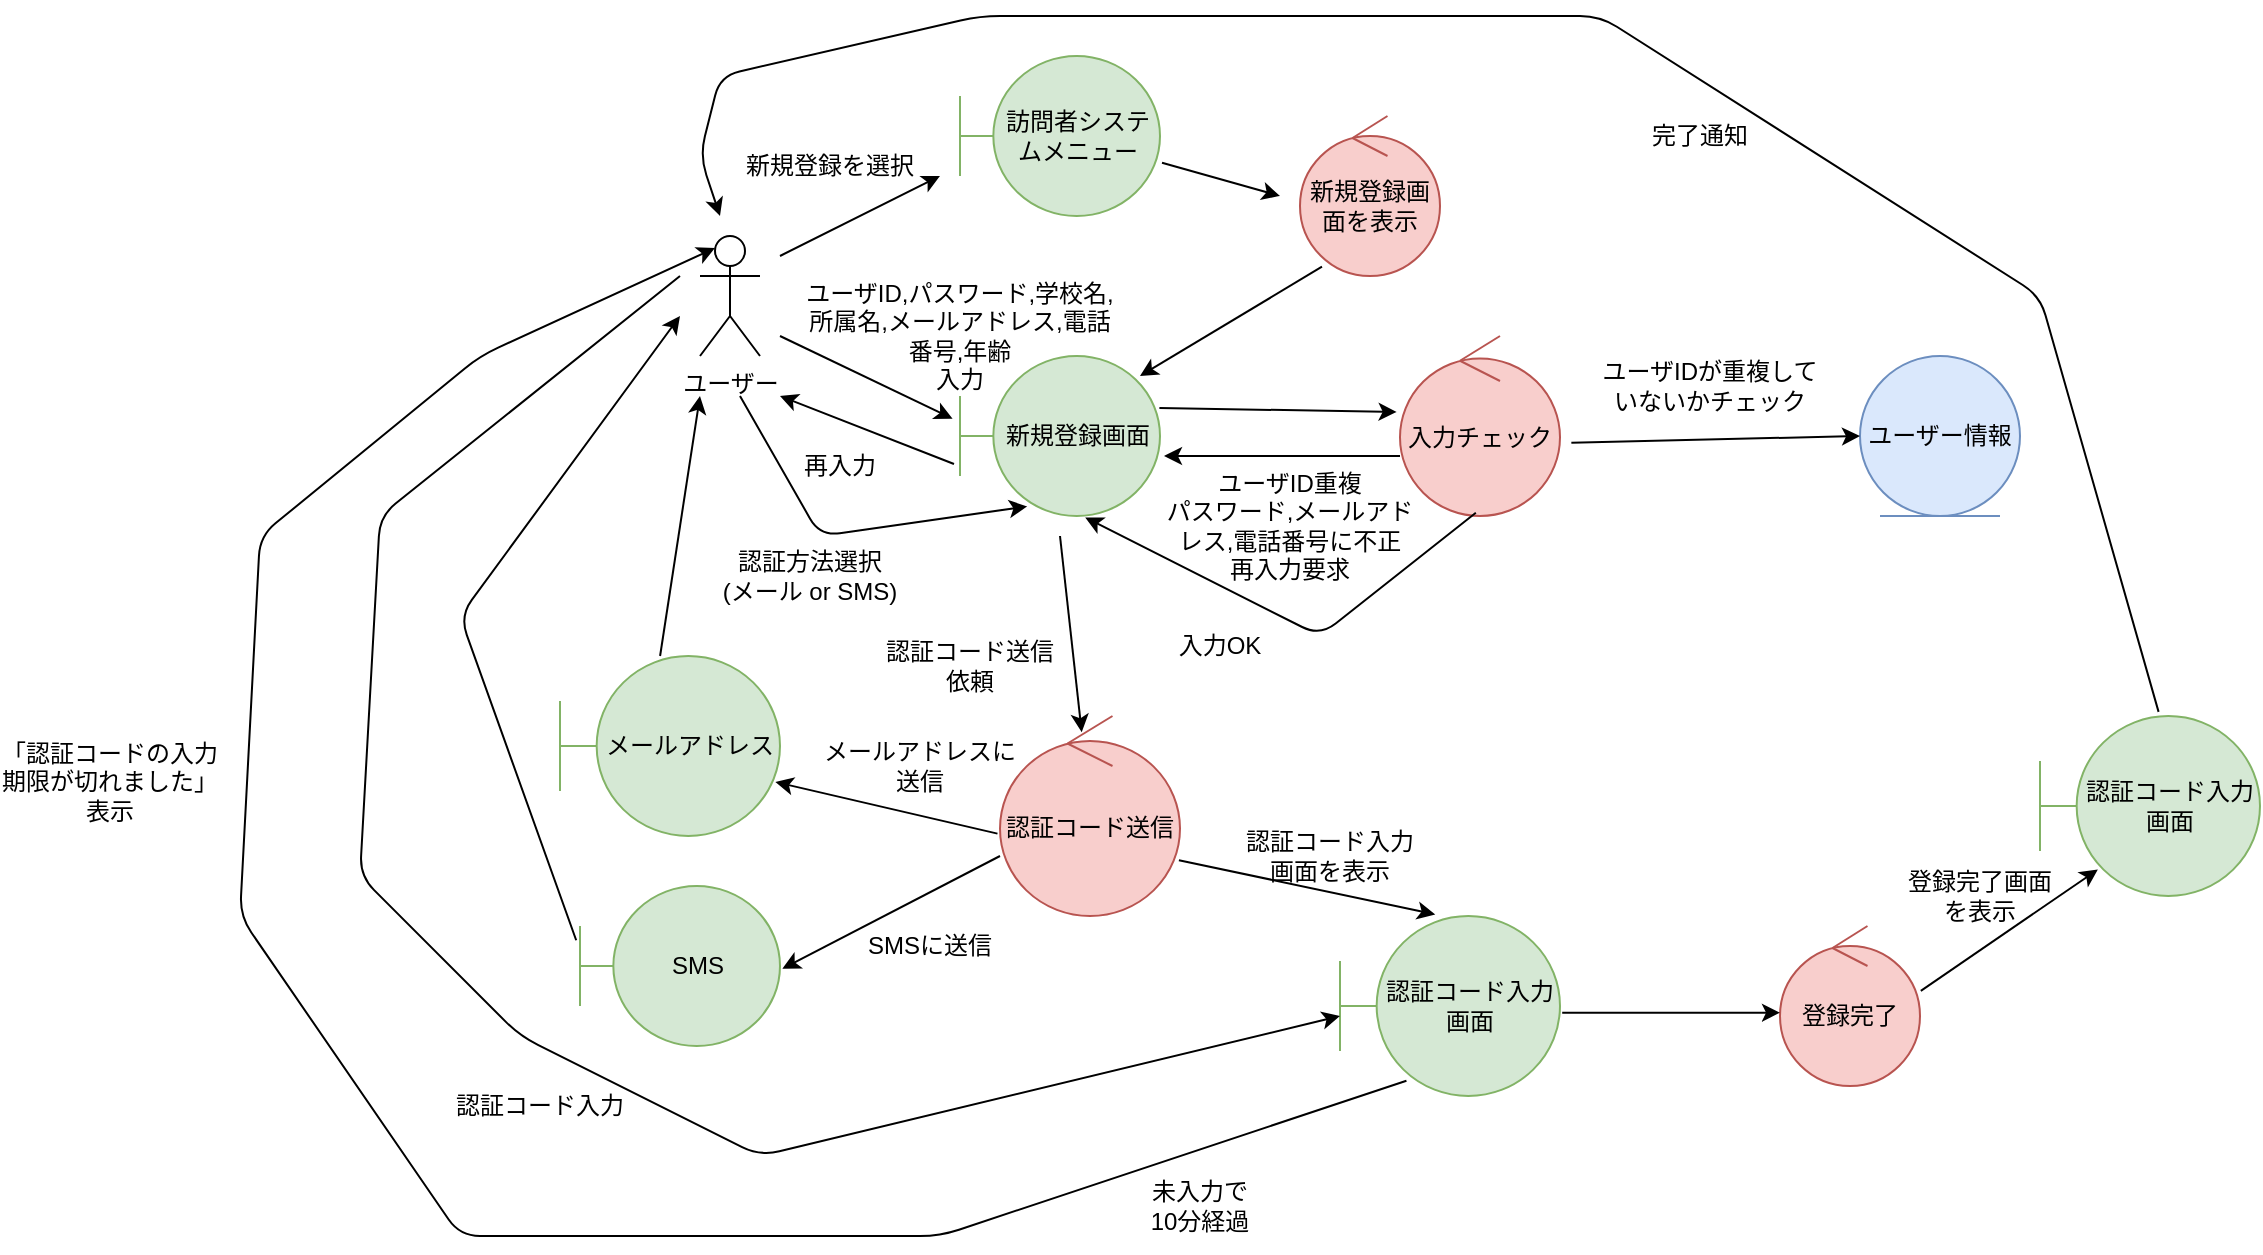 <mxfile>
    <diagram id="txzzfeJOSvobr4q80GOK" name="ページ1">
        <mxGraphModel dx="2311" dy="762" grid="1" gridSize="10" guides="1" tooltips="1" connect="1" arrows="1" fold="1" page="1" pageScale="1" pageWidth="827" pageHeight="1169" math="0" shadow="0">
            <root>
                <mxCell id="0"/>
                <mxCell id="1" parent="0"/>
                <mxCell id="2" value="ユーザー" style="shape=umlActor;verticalLabelPosition=bottom;verticalAlign=top;html=1;outlineConnect=0;" vertex="1" parent="1">
                    <mxGeometry x="30" y="180" width="30" height="60" as="geometry"/>
                </mxCell>
                <mxCell id="4" value="訪問者システムメニュー" style="shape=umlBoundary;whiteSpace=wrap;html=1;fillColor=#d5e8d4;strokeColor=#82b366;" vertex="1" parent="1">
                    <mxGeometry x="160" y="90" width="100" height="80" as="geometry"/>
                </mxCell>
                <mxCell id="6" value="新規登録画面" style="shape=umlBoundary;whiteSpace=wrap;html=1;fillColor=#d5e8d4;strokeColor=#82b366;" vertex="1" parent="1">
                    <mxGeometry x="160" y="240" width="100" height="80" as="geometry"/>
                </mxCell>
                <mxCell id="7" value="" style="endArrow=classic;html=1;" edge="1" parent="1">
                    <mxGeometry width="50" height="50" relative="1" as="geometry">
                        <mxPoint x="70" y="190" as="sourcePoint"/>
                        <mxPoint x="150" y="150" as="targetPoint"/>
                    </mxGeometry>
                </mxCell>
                <mxCell id="8" value="新規登録を選択" style="text;html=1;align=center;verticalAlign=middle;whiteSpace=wrap;rounded=0;" vertex="1" parent="1">
                    <mxGeometry x="50" y="130" width="90" height="30" as="geometry"/>
                </mxCell>
                <mxCell id="9" value="新規登録画面を表示" style="ellipse;shape=umlControl;whiteSpace=wrap;html=1;fillColor=#f8cecc;strokeColor=#b85450;" vertex="1" parent="1">
                    <mxGeometry x="330" y="120" width="70" height="80" as="geometry"/>
                </mxCell>
                <mxCell id="10" value="" style="endArrow=classic;html=1;exitX=1.01;exitY=0.667;exitDx=0;exitDy=0;exitPerimeter=0;" edge="1" parent="1" source="4">
                    <mxGeometry width="50" height="50" relative="1" as="geometry">
                        <mxPoint x="80" y="200" as="sourcePoint"/>
                        <mxPoint x="320" y="160" as="targetPoint"/>
                    </mxGeometry>
                </mxCell>
                <mxCell id="11" value="" style="endArrow=classic;html=1;entryX=-0.037;entryY=0.392;entryDx=0;entryDy=0;entryPerimeter=0;" edge="1" parent="1" target="6">
                    <mxGeometry width="50" height="50" relative="1" as="geometry">
                        <mxPoint x="70" y="230" as="sourcePoint"/>
                        <mxPoint x="150" y="280" as="targetPoint"/>
                    </mxGeometry>
                </mxCell>
                <mxCell id="12" value="" style="endArrow=classic;html=1;exitX=0.157;exitY=0.942;exitDx=0;exitDy=0;exitPerimeter=0;entryX=0.9;entryY=0.125;entryDx=0;entryDy=0;entryPerimeter=0;" edge="1" parent="1" source="9" target="6">
                    <mxGeometry width="50" height="50" relative="1" as="geometry">
                        <mxPoint x="100" y="220" as="sourcePoint"/>
                        <mxPoint x="280" y="260" as="targetPoint"/>
                    </mxGeometry>
                </mxCell>
                <mxCell id="13" value="ユーザID,パスワード,学校名,所属名,メールアドレス,電話番号,年齢&lt;div&gt;入力&lt;/div&gt;" style="text;html=1;align=center;verticalAlign=middle;whiteSpace=wrap;rounded=0;" vertex="1" parent="1">
                    <mxGeometry x="80" y="200" width="160" height="60" as="geometry"/>
                </mxCell>
                <mxCell id="14" value="入力チェック" style="ellipse;shape=umlControl;whiteSpace=wrap;html=1;fillColor=#f8cecc;strokeColor=#b85450;" vertex="1" parent="1">
                    <mxGeometry x="380" y="230" width="80" height="90" as="geometry"/>
                </mxCell>
                <mxCell id="16" value="" style="endArrow=classic;html=1;exitX=0.997;exitY=0.325;exitDx=0;exitDy=0;exitPerimeter=0;entryX=-0.021;entryY=0.422;entryDx=0;entryDy=0;entryPerimeter=0;" edge="1" parent="1" source="6" target="14">
                    <mxGeometry width="50" height="50" relative="1" as="geometry">
                        <mxPoint x="271" y="153" as="sourcePoint"/>
                        <mxPoint x="330" y="170" as="targetPoint"/>
                    </mxGeometry>
                </mxCell>
                <mxCell id="19" value="ユーザー情報" style="ellipse;shape=umlEntity;whiteSpace=wrap;html=1;fillColor=#dae8fc;strokeColor=#6c8ebf;" vertex="1" parent="1">
                    <mxGeometry x="610" y="240" width="80" height="80" as="geometry"/>
                </mxCell>
                <mxCell id="20" value="" style="endArrow=classic;html=1;exitX=1.071;exitY=0.593;exitDx=0;exitDy=0;exitPerimeter=0;entryX=0;entryY=0.5;entryDx=0;entryDy=0;" edge="1" parent="1" source="14" target="19">
                    <mxGeometry width="50" height="50" relative="1" as="geometry">
                        <mxPoint x="272" y="292" as="sourcePoint"/>
                        <mxPoint x="388" y="291" as="targetPoint"/>
                    </mxGeometry>
                </mxCell>
                <mxCell id="21" value="ユーザIDが重複していないかチェック" style="text;html=1;align=center;verticalAlign=middle;whiteSpace=wrap;rounded=0;" vertex="1" parent="1">
                    <mxGeometry x="480" y="240" width="110" height="30" as="geometry"/>
                </mxCell>
                <mxCell id="22" value="" style="endArrow=classic;html=1;" edge="1" parent="1">
                    <mxGeometry width="50" height="50" relative="1" as="geometry">
                        <mxPoint x="380" y="290" as="sourcePoint"/>
                        <mxPoint x="262" y="290" as="targetPoint"/>
                    </mxGeometry>
                </mxCell>
                <mxCell id="23" value="ユーザID重複&lt;div&gt;パスワード,メールアドレス,電話番号に不正&lt;/div&gt;&lt;div&gt;再入力要求&lt;/div&gt;" style="text;html=1;align=center;verticalAlign=middle;whiteSpace=wrap;rounded=0;" vertex="1" parent="1">
                    <mxGeometry x="260" y="310" width="130" height="30" as="geometry"/>
                </mxCell>
                <mxCell id="24" value="" style="endArrow=classic;html=1;exitX=-0.03;exitY=0.675;exitDx=0;exitDy=0;exitPerimeter=0;" edge="1" parent="1" source="6">
                    <mxGeometry width="50" height="50" relative="1" as="geometry">
                        <mxPoint x="158.3" y="411.36" as="sourcePoint"/>
                        <mxPoint x="70" y="260" as="targetPoint"/>
                    </mxGeometry>
                </mxCell>
                <mxCell id="25" value="再入力" style="text;html=1;align=center;verticalAlign=middle;whiteSpace=wrap;rounded=0;" vertex="1" parent="1">
                    <mxGeometry x="80" y="280" width="40" height="30" as="geometry"/>
                </mxCell>
                <mxCell id="27" value="" style="endArrow=classic;html=1;entryX=0.626;entryY=1.009;entryDx=0;entryDy=0;entryPerimeter=0;exitX=0.474;exitY=0.982;exitDx=0;exitDy=0;exitPerimeter=0;" edge="1" parent="1" source="14" target="6">
                    <mxGeometry width="50" height="50" relative="1" as="geometry">
                        <mxPoint x="350" y="340" as="sourcePoint"/>
                        <mxPoint x="400" y="290" as="targetPoint"/>
                        <Array as="points">
                            <mxPoint x="340" y="380"/>
                        </Array>
                    </mxGeometry>
                </mxCell>
                <mxCell id="28" value="入力OK" style="text;html=1;align=center;verticalAlign=middle;whiteSpace=wrap;rounded=0;" vertex="1" parent="1">
                    <mxGeometry x="260" y="370" width="60" height="30" as="geometry"/>
                </mxCell>
                <mxCell id="29" value="" style="endArrow=classic;html=1;entryX=0.336;entryY=0.94;entryDx=0;entryDy=0;entryPerimeter=0;" edge="1" parent="1" target="6">
                    <mxGeometry width="50" height="50" relative="1" as="geometry">
                        <mxPoint x="50" y="260" as="sourcePoint"/>
                        <mxPoint x="130" y="290" as="targetPoint"/>
                        <Array as="points">
                            <mxPoint x="90" y="330"/>
                        </Array>
                    </mxGeometry>
                </mxCell>
                <mxCell id="30" value="認証方法選択&lt;div&gt;(メール or SMS)&lt;/div&gt;" style="text;html=1;align=center;verticalAlign=middle;whiteSpace=wrap;rounded=0;" vertex="1" parent="1">
                    <mxGeometry x="40" y="330" width="90" height="40" as="geometry"/>
                </mxCell>
                <mxCell id="31" value="認証コード送信" style="ellipse;shape=umlControl;whiteSpace=wrap;html=1;fillColor=#f8cecc;strokeColor=#b85450;" vertex="1" parent="1">
                    <mxGeometry x="180" y="420" width="90" height="100" as="geometry"/>
                </mxCell>
                <mxCell id="32" value="" style="endArrow=classic;html=1;entryX=0.454;entryY=0.081;entryDx=0;entryDy=0;entryPerimeter=0;" edge="1" parent="1" target="31">
                    <mxGeometry width="50" height="50" relative="1" as="geometry">
                        <mxPoint x="210" y="330" as="sourcePoint"/>
                        <mxPoint x="240" y="430" as="targetPoint"/>
                    </mxGeometry>
                </mxCell>
                <mxCell id="33" value="認証コード送信依頼" style="text;html=1;align=center;verticalAlign=middle;whiteSpace=wrap;rounded=0;" vertex="1" parent="1">
                    <mxGeometry x="120" y="380" width="90" height="30" as="geometry"/>
                </mxCell>
                <mxCell id="34" value="メールアドレス" style="shape=umlBoundary;whiteSpace=wrap;html=1;fillColor=#d5e8d4;strokeColor=#82b366;" vertex="1" parent="1">
                    <mxGeometry x="-40" y="390" width="110" height="90" as="geometry"/>
                </mxCell>
                <mxCell id="35" value="SMS" style="shape=umlBoundary;whiteSpace=wrap;html=1;fillColor=#d5e8d4;strokeColor=#82b366;" vertex="1" parent="1">
                    <mxGeometry x="-30" y="505" width="100" height="80" as="geometry"/>
                </mxCell>
                <mxCell id="40" value="" style="endArrow=classic;html=1;exitX=0;exitY=0.7;exitDx=0;exitDy=0;exitPerimeter=0;entryX=1.012;entryY=0.517;entryDx=0;entryDy=0;entryPerimeter=0;" edge="1" parent="1" source="31" target="35">
                    <mxGeometry width="50" height="50" relative="1" as="geometry">
                        <mxPoint x="50" y="320" as="sourcePoint"/>
                        <mxPoint x="100" y="270" as="targetPoint"/>
                    </mxGeometry>
                </mxCell>
                <mxCell id="41" value="" style="endArrow=classic;html=1;exitX=-0.014;exitY=0.588;exitDx=0;exitDy=0;exitPerimeter=0;entryX=0.979;entryY=0.7;entryDx=0;entryDy=0;entryPerimeter=0;" edge="1" parent="1" source="31" target="34">
                    <mxGeometry width="50" height="50" relative="1" as="geometry">
                        <mxPoint x="190" y="500" as="sourcePoint"/>
                        <mxPoint x="81" y="556" as="targetPoint"/>
                    </mxGeometry>
                </mxCell>
                <mxCell id="42" value="SMSに送信" style="text;html=1;align=center;verticalAlign=middle;whiteSpace=wrap;rounded=0;" vertex="1" parent="1">
                    <mxGeometry x="110" y="520" width="70" height="30" as="geometry"/>
                </mxCell>
                <mxCell id="43" value="メールアドレスに送信" style="text;html=1;align=center;verticalAlign=middle;whiteSpace=wrap;rounded=0;" vertex="1" parent="1">
                    <mxGeometry x="90" y="430" width="100" height="30" as="geometry"/>
                </mxCell>
                <mxCell id="46" value="" style="endArrow=classic;html=1;exitX=0.455;exitY=0;exitDx=0;exitDy=0;exitPerimeter=0;" edge="1" parent="1" source="34">
                    <mxGeometry width="50" height="50" relative="1" as="geometry">
                        <mxPoint y="366" as="sourcePoint"/>
                        <mxPoint x="30" y="260" as="targetPoint"/>
                    </mxGeometry>
                </mxCell>
                <mxCell id="47" value="" style="endArrow=classic;html=1;exitX=-0.019;exitY=0.339;exitDx=0;exitDy=0;exitPerimeter=0;" edge="1" parent="1" source="35">
                    <mxGeometry width="50" height="50" relative="1" as="geometry">
                        <mxPoint x="199" y="499" as="sourcePoint"/>
                        <mxPoint x="20" y="220" as="targetPoint"/>
                        <Array as="points">
                            <mxPoint x="-90" y="370"/>
                        </Array>
                    </mxGeometry>
                </mxCell>
                <mxCell id="48" value="認証コード入力画面" style="shape=umlBoundary;whiteSpace=wrap;html=1;fillColor=#d5e8d4;strokeColor=#82b366;" vertex="1" parent="1">
                    <mxGeometry x="350" y="520" width="110" height="90" as="geometry"/>
                </mxCell>
                <mxCell id="49" value="" style="endArrow=classic;html=1;exitX=0.994;exitY=0.721;exitDx=0;exitDy=0;exitPerimeter=0;entryX=0.433;entryY=-0.009;entryDx=0;entryDy=0;entryPerimeter=0;" edge="1" parent="1" source="31" target="48">
                    <mxGeometry width="50" height="50" relative="1" as="geometry">
                        <mxPoint x="220" y="560" as="sourcePoint"/>
                        <mxPoint x="270" y="510" as="targetPoint"/>
                    </mxGeometry>
                </mxCell>
                <mxCell id="50" value="認証コード入力画面を表示" style="text;html=1;align=center;verticalAlign=middle;whiteSpace=wrap;rounded=0;" vertex="1" parent="1">
                    <mxGeometry x="300" y="475" width="90" height="30" as="geometry"/>
                </mxCell>
                <mxCell id="51" value="" style="endArrow=classic;html=1;entryX=0;entryY=0.556;entryDx=0;entryDy=0;entryPerimeter=0;" edge="1" parent="1" target="48">
                    <mxGeometry width="50" height="50" relative="1" as="geometry">
                        <mxPoint x="20" y="200" as="sourcePoint"/>
                        <mxPoint x="80" y="350" as="targetPoint"/>
                        <Array as="points">
                            <mxPoint x="-130" y="320"/>
                            <mxPoint x="-140" y="500"/>
                            <mxPoint x="-60" y="580"/>
                            <mxPoint x="60" y="640"/>
                        </Array>
                    </mxGeometry>
                </mxCell>
                <mxCell id="52" value="認証コード入力" style="text;html=1;align=center;verticalAlign=middle;whiteSpace=wrap;rounded=0;" vertex="1" parent="1">
                    <mxGeometry x="-100" y="600" width="100" height="30" as="geometry"/>
                </mxCell>
                <mxCell id="53" value="" style="endArrow=classic;html=1;exitX=0.302;exitY=0.915;exitDx=0;exitDy=0;exitPerimeter=0;entryX=0.25;entryY=0.1;entryDx=0;entryDy=0;entryPerimeter=0;" edge="1" parent="1" source="48" target="2">
                    <mxGeometry width="50" height="50" relative="1" as="geometry">
                        <mxPoint x="360" y="630" as="sourcePoint"/>
                        <mxPoint x="50" y="270" as="targetPoint"/>
                        <Array as="points">
                            <mxPoint x="150" y="680"/>
                            <mxPoint x="-90" y="680"/>
                            <mxPoint x="-200" y="520"/>
                            <mxPoint x="-190" y="330"/>
                            <mxPoint x="-80" y="240"/>
                        </Array>
                    </mxGeometry>
                </mxCell>
                <mxCell id="54" value="未入力で10分経過" style="text;html=1;align=center;verticalAlign=middle;whiteSpace=wrap;rounded=0;" vertex="1" parent="1">
                    <mxGeometry x="250" y="650" width="60" height="30" as="geometry"/>
                </mxCell>
                <mxCell id="56" value="「認証コードの入力期限が切れました」表示" style="text;html=1;align=center;verticalAlign=middle;whiteSpace=wrap;rounded=0;" vertex="1" parent="1">
                    <mxGeometry x="-320" y="420" width="110" height="65" as="geometry"/>
                </mxCell>
                <mxCell id="60" value="登録完了" style="ellipse;shape=umlControl;whiteSpace=wrap;html=1;fillColor=#f8cecc;strokeColor=#b85450;" vertex="1" parent="1">
                    <mxGeometry x="570" y="525" width="70" height="80" as="geometry"/>
                </mxCell>
                <mxCell id="61" value="" style="endArrow=classic;html=1;entryX=0;entryY=0.542;entryDx=0;entryDy=0;entryPerimeter=0;exitX=1.01;exitY=0.537;exitDx=0;exitDy=0;exitPerimeter=0;" edge="1" parent="1" source="48" target="60">
                    <mxGeometry width="50" height="50" relative="1" as="geometry">
                        <mxPoint x="490" y="450" as="sourcePoint"/>
                        <mxPoint x="540" y="400" as="targetPoint"/>
                    </mxGeometry>
                </mxCell>
                <mxCell id="62" value="認証コード入力画面" style="shape=umlBoundary;whiteSpace=wrap;html=1;fillColor=#d5e8d4;strokeColor=#82b366;" vertex="1" parent="1">
                    <mxGeometry x="700" y="420" width="110" height="90" as="geometry"/>
                </mxCell>
                <mxCell id="63" value="" style="endArrow=classic;html=1;entryX=0.263;entryY=0.853;entryDx=0;entryDy=0;entryPerimeter=0;exitX=1.006;exitY=0.405;exitDx=0;exitDy=0;exitPerimeter=0;" edge="1" parent="1" source="60" target="62">
                    <mxGeometry width="50" height="50" relative="1" as="geometry">
                        <mxPoint x="471" y="578" as="sourcePoint"/>
                        <mxPoint x="580" y="578" as="targetPoint"/>
                    </mxGeometry>
                </mxCell>
                <mxCell id="64" value="登録完了画面を表示" style="text;html=1;align=center;verticalAlign=middle;whiteSpace=wrap;rounded=0;" vertex="1" parent="1">
                    <mxGeometry x="630" y="495" width="80" height="30" as="geometry"/>
                </mxCell>
                <mxCell id="65" value="" style="endArrow=classic;html=1;exitX=0.539;exitY=-0.023;exitDx=0;exitDy=0;exitPerimeter=0;" edge="1" parent="1" source="62">
                    <mxGeometry width="50" height="50" relative="1" as="geometry">
                        <mxPoint x="560" y="390" as="sourcePoint"/>
                        <mxPoint x="40" y="170" as="targetPoint"/>
                        <Array as="points">
                            <mxPoint x="700" y="210"/>
                            <mxPoint x="480" y="70"/>
                            <mxPoint x="170" y="70"/>
                            <mxPoint x="40" y="100"/>
                            <mxPoint x="30" y="140"/>
                        </Array>
                    </mxGeometry>
                </mxCell>
                <mxCell id="66" value="完了通知" style="text;html=1;align=center;verticalAlign=middle;whiteSpace=wrap;rounded=0;" vertex="1" parent="1">
                    <mxGeometry x="500" y="115" width="60" height="30" as="geometry"/>
                </mxCell>
            </root>
        </mxGraphModel>
    </diagram>
</mxfile>